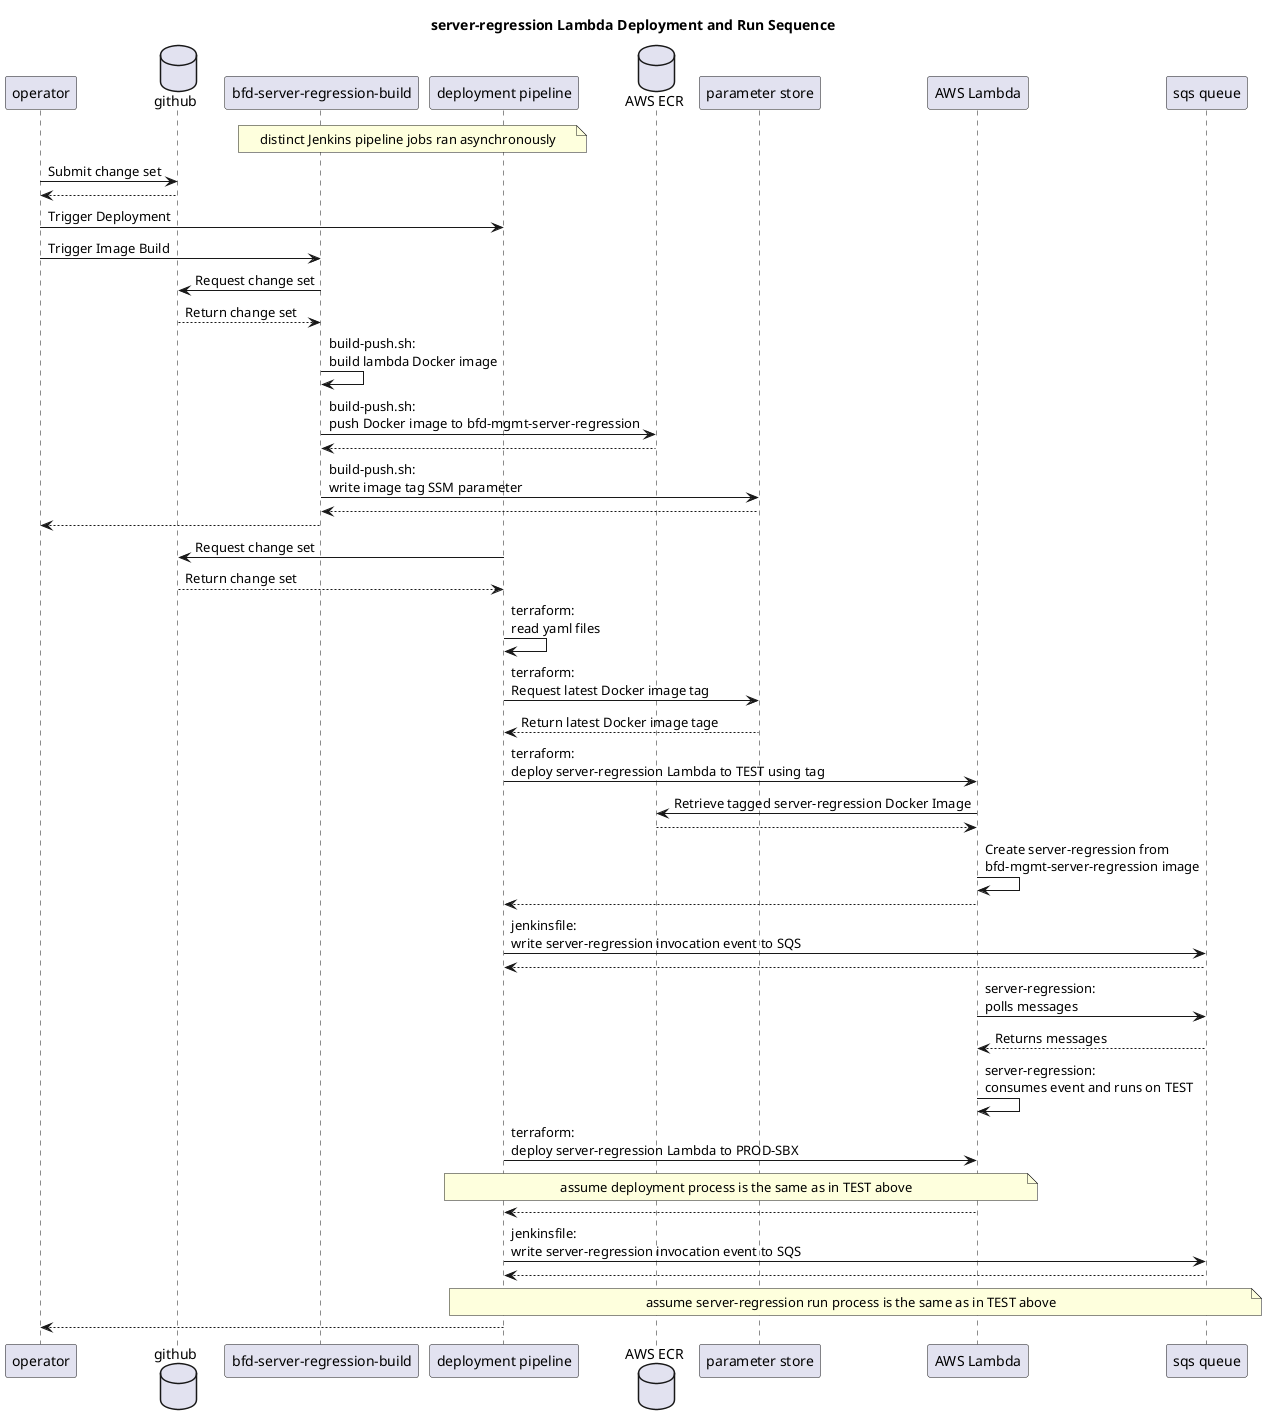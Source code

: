 @startuml server-regression
title server-regression Lambda Deployment and Run Sequence
participant operator
database "github"
participant "bfd-server-regression-build"
participant "deployment pipeline"
database "AWS ECR"
participant "parameter store"
participant "AWS Lambda"
participant "sqs queue"
note over "bfd-server-regression-build","deployment pipeline": distinct Jenkins pipeline jobs ran asynchronously
operator -> github: Submit change set
github --> operator
operator -> "deployment pipeline": Trigger Deployment
operator -> "bfd-server-regression-build": Trigger Image Build
"bfd-server-regression-build" -> github: Request change set
github --> "bfd-server-regression-build": Return change set
"bfd-server-regression-build" -> "bfd-server-regression-build": build-push.sh:\nbuild lambda Docker image
"bfd-server-regression-build" -> "AWS ECR": build-push.sh:\npush Docker image to bfd-mgmt-server-regression
"AWS ECR" --> "bfd-server-regression-build"
"bfd-server-regression-build" -> "parameter store": build-push.sh:\nwrite image tag SSM parameter
"parameter store" --> "bfd-server-regression-build" 
"bfd-server-regression-build" --> operator
"deployment pipeline" -> github: Request change set
github --> "deployment pipeline": Return change set
"deployment pipeline" -> "deployment pipeline": terraform:\nread yaml files
"deployment pipeline" -> "parameter store": terraform:\nRequest latest Docker image tag
"parameter store" --> "deployment pipeline": Return latest Docker image tage
"deployment pipeline" -> "AWS Lambda": terraform:\ndeploy server-regression Lambda to TEST using tag
"AWS Lambda" -> "AWS ECR": Retrieve tagged server-regression Docker Image
"AWS ECR" --> "AWS Lambda"
"AWS Lambda" -> "AWS Lambda": Create server-regression from\nbfd-mgmt-server-regression image
"AWS Lambda" --> "deployment pipeline"
"deployment pipeline" -> "sqs queue": jenkinsfile:\nwrite server-regression invocation event to SQS
"sqs queue" --> "deployment pipeline"
"AWS Lambda" -> "sqs queue":server-regression:\npolls messages
"sqs queue" --> "AWS Lambda":Returns messages
"AWS Lambda" -> "AWS Lambda":server-regression:\nconsumes event and runs on TEST
"deployment pipeline" -> "AWS Lambda": terraform:\ndeploy server-regression Lambda to PROD-SBX
note over "deployment pipeline", "AWS Lambda": assume deployment process is the same as in TEST above
"AWS Lambda" --> "deployment pipeline"
"deployment pipeline" -> "sqs queue": jenkinsfile:\nwrite server-regression invocation event to SQS
"sqs queue" --> "deployment pipeline"
note over "deployment pipeline", "sqs queue": assume server-regression run process is the same as in TEST above
"deployment pipeline" --> operator
@enduml